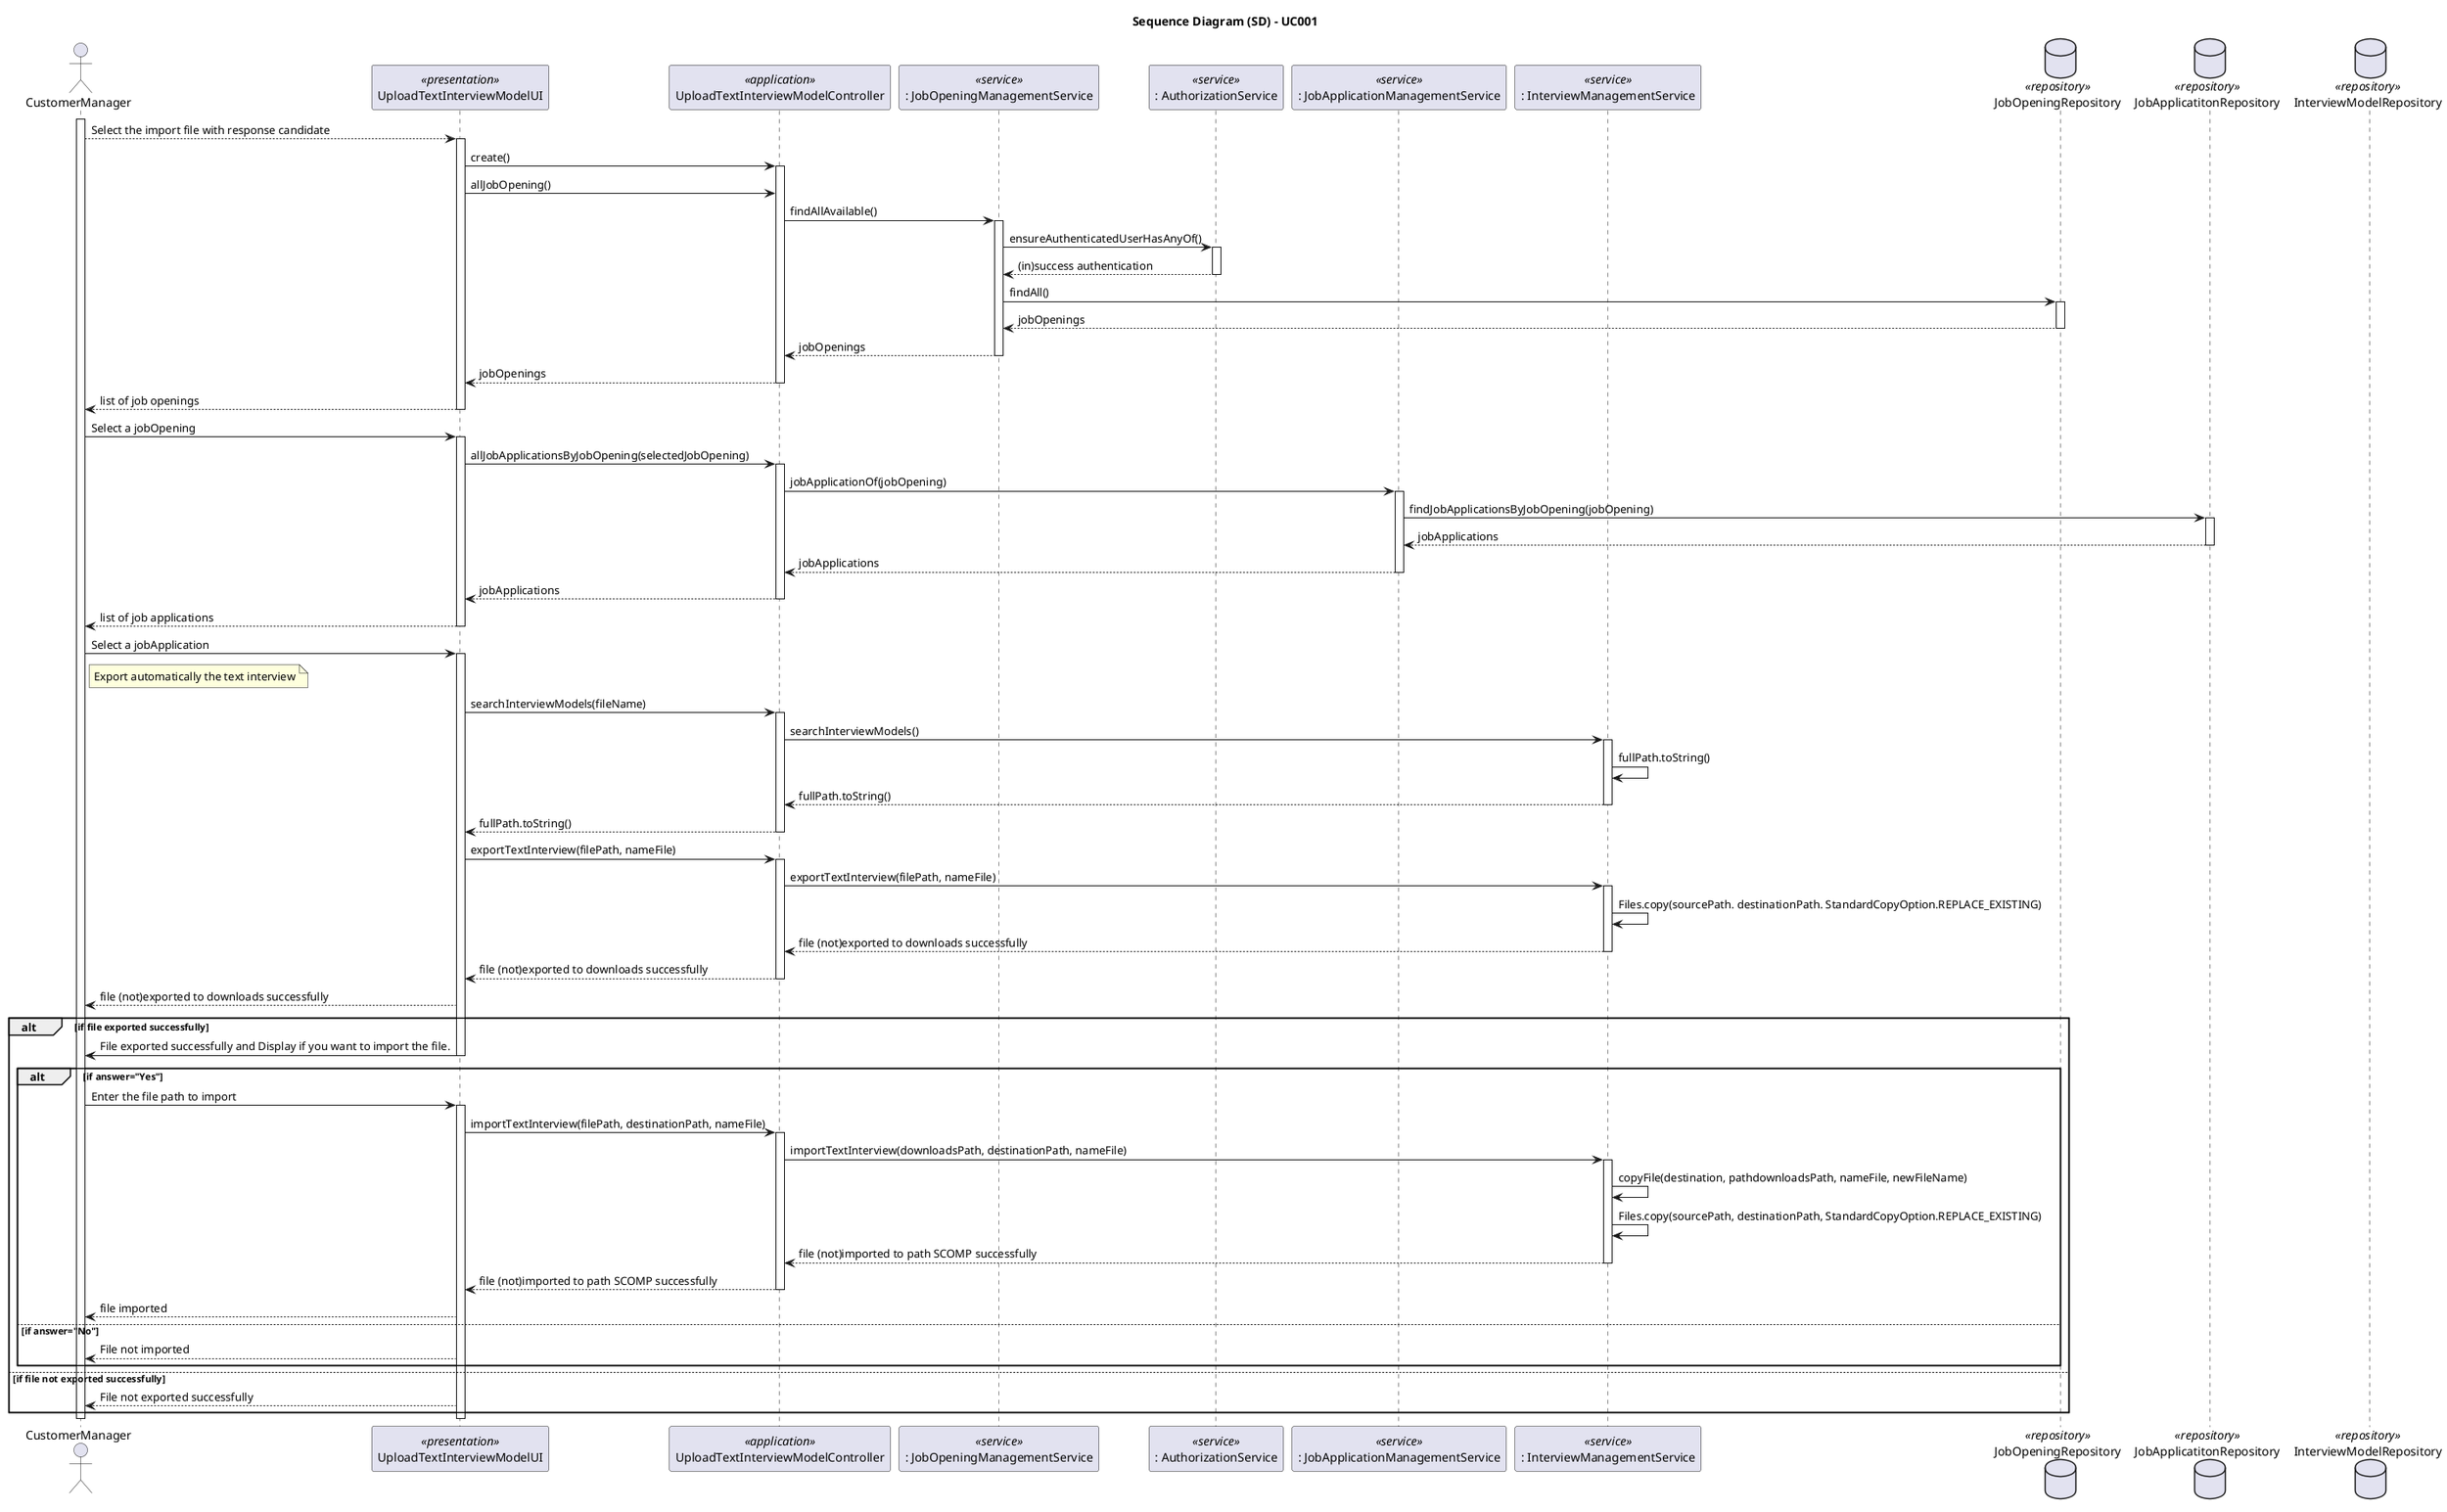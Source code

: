 @startuml
skinparam packageStyle rectangle
skinparam shadowing false
skinparam linetype polyline

skinparam classAttributeIconSize 0

title Sequence Diagram (SD) - UC001

actor CustomerManager as CM
participant UploadTextInterviewModelUI as UI <<presentation>>
participant UploadTextInterviewModelController as Controller <<application>>
participant ": JobOpeningManagementService" as JobOpeningService  <<service>>
participant ": AuthorizationService" as AuthService <<service>>
participant ": JobApplicationManagementService" as JobApplicationService <<service>>
participant ": InterviewManagementService" as InterviewService <<service>>

database JobOpeningRepository as JobOpeningRepository <<repository>>
database JobApplicatitonRepository as JobApplicatitonRepository <<repository>>
database InterviewModelRepository as InterviewModelRepository <<repository>>

activate CM

    CM --> UI: Select the import file with response candidate
    activate UI


    UI -> Controller: create()

       activate Controller

            UI -> Controller : allJobOpening()


                Controller -> JobOpeningService : findAllAvailable()

           activate JobOpeningService

                  JobOpeningService -> AuthService : ensureAuthenticatedUserHasAnyOf()

                    activate AuthService

                        AuthService --> JobOpeningService : (in)success authentication

                    deactivate AuthService

                  JobOpeningService -> JobOpeningRepository : findAll()

                    activate JobOpeningRepository

                        JobOpeningRepository --> JobOpeningService : jobOpenings

                    deactivate JobOpeningRepository

                  JobOpeningService --> Controller : jobOpenings

           deactivate JobOpeningService

            Controller --> UI : jobOpenings

       deactivate Controller

       UI --> CM : list of job openings

    deactivate UI

       CM -> UI : Select a jobOpening

         activate UI

                UI -> Controller : allJobApplicationsByJobOpening(selectedJobOpening)

                 activate Controller

                      Controller -> JobApplicationService : jobApplicationOf(jobOpening)

                            activate JobApplicationService

                                JobApplicationService -> JobApplicatitonRepository : findJobApplicationsByJobOpening(jobOpening)

                                    activate JobApplicatitonRepository

                                        JobApplicatitonRepository --> JobApplicationService : jobApplications

                                    deactivate JobApplicatitonRepository

                                JobApplicationService --> Controller : jobApplications

                            deactivate JobApplicationService

                      Controller --> UI : jobApplications

                 deactivate Controller

                UI --> CM : list of job applications

            deactivate UI

            CM -> UI : Select a jobApplication
            note right of CM
                Export automatically the text interview
            end note

            activate UI

                UI -> Controller : searchInterviewModels(fileName)

                    activate Controller

                        Controller -> InterviewService : searchInterviewModels()

                            activate InterviewService

                                InterviewService -> InterviewService : fullPath.toString()


                                InterviewService --> Controller : fullPath.toString()

                            deactivate InterviewService

                        Controller --> UI : fullPath.toString()

                    deactivate Controller

                            UI -> Controller: exportTextInterview(filePath, nameFile)

                                activate Controller

                                    Controller -> InterviewService : exportTextInterview(filePath, nameFile)

                                        activate InterviewService

                                            InterviewService -> InterviewService : Files.copy(sourcePath. destinationPath. StandardCopyOption.REPLACE_EXISTING)

                                            InterviewService --> Controller : file (not)exported to downloads successfully

                                        deactivate InterviewService

                                    Controller --> UI : file (not)exported to downloads successfully

                                deactivate Controller

                                UI --> CM : file (not)exported to downloads successfully

                                alt if file exported successfully

                                    UI -> CM : File exported successfully and Display if you want to import the file.

                                    deactivate UI

                                    alt if answer="Yes"

                                    CM -> UI : Enter the file path to import

                                    activate UI

                                        UI -> Controller : importTextInterview(filePath, destinationPath, nameFile)

                                        activate Controller

                                            Controller -> InterviewService : importTextInterview(downloadsPath, destinationPath, nameFile)

                                            activate InterviewService

                                                InterviewService -> InterviewService : copyFile(destination, pathdownloadsPath, nameFile, newFileName)

                                                InterviewService -> InterviewService : Files.copy(sourcePath, destinationPath, StandardCopyOption.REPLACE_EXISTING)


                                                InterviewService --> Controller : file (not)imported to path SCOMP successfully

                                            deactivate InterviewService

                                            Controller --> UI : file (not)imported to path SCOMP successfully

                                        deactivate Controller

                                        UI --> CM : file imported


                                    else if answer="No"

                                        UI --> CM : File not imported

                                    end

                                else if file not exported successfully

                                    UI --> CM : File not exported successfully

                                end

                        deactivate CM

                    deactivate CM

            deactivate UI
deactivate CM

@enduml